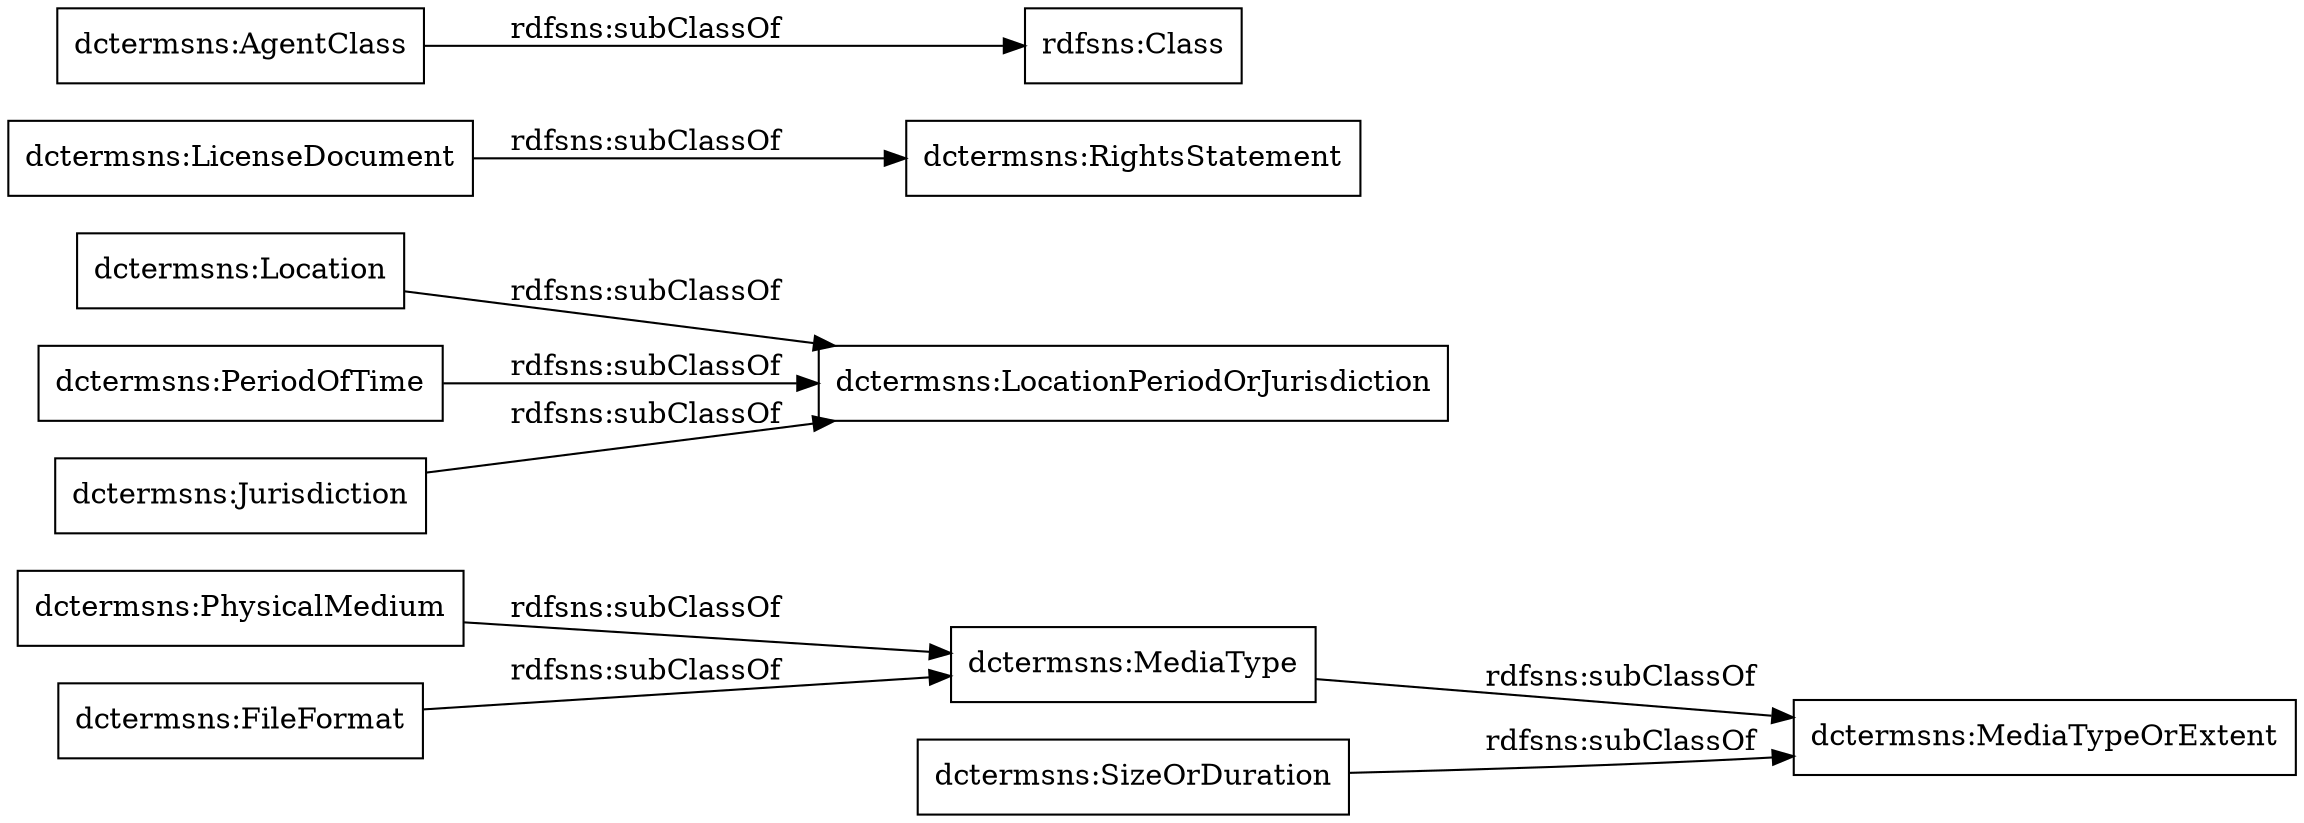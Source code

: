 digraph ar2dtool_diagram { 
rankdir=LR;
size="1000"
node [shape = rectangle, color="black"]; "dctermsns:PhysicalMedium" "dctermsns:Location" "dctermsns:PeriodOfTime" "dctermsns:FileFormat" "dctermsns:MediaType" "dctermsns:LicenseDocument" "dctermsns:RightsStatement" "rdfsns:Class" "dctermsns:AgentClass" "dctermsns:Jurisdiction" "dctermsns:MediaTypeOrExtent" "dctermsns:SizeOrDuration" "dctermsns:LocationPeriodOrJurisdiction" ; /*classes style*/
	"dctermsns:PeriodOfTime" -> "dctermsns:LocationPeriodOrJurisdiction" [ label = "rdfsns:subClassOf" ];
	"dctermsns:PhysicalMedium" -> "dctermsns:MediaType" [ label = "rdfsns:subClassOf" ];
	"dctermsns:Jurisdiction" -> "dctermsns:LocationPeriodOrJurisdiction" [ label = "rdfsns:subClassOf" ];
	"dctermsns:Location" -> "dctermsns:LocationPeriodOrJurisdiction" [ label = "rdfsns:subClassOf" ];
	"dctermsns:MediaType" -> "dctermsns:MediaTypeOrExtent" [ label = "rdfsns:subClassOf" ];
	"dctermsns:FileFormat" -> "dctermsns:MediaType" [ label = "rdfsns:subClassOf" ];
	"dctermsns:AgentClass" -> "rdfsns:Class" [ label = "rdfsns:subClassOf" ];
	"dctermsns:SizeOrDuration" -> "dctermsns:MediaTypeOrExtent" [ label = "rdfsns:subClassOf" ];
	"dctermsns:LicenseDocument" -> "dctermsns:RightsStatement" [ label = "rdfsns:subClassOf" ];

}
